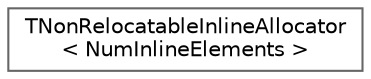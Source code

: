 digraph "Graphical Class Hierarchy"
{
 // INTERACTIVE_SVG=YES
 // LATEX_PDF_SIZE
  bgcolor="transparent";
  edge [fontname=Helvetica,fontsize=10,labelfontname=Helvetica,labelfontsize=10];
  node [fontname=Helvetica,fontsize=10,shape=box,height=0.2,width=0.4];
  rankdir="LR";
  Node0 [id="Node000000",label="TNonRelocatableInlineAllocator\l\< NumInlineElements \>",height=0.2,width=0.4,color="grey40", fillcolor="white", style="filled",URL="$d7/d3d/classTNonRelocatableInlineAllocator.html",tooltip="Implements a variant of TInlineAllocator with a secondary heap allocator that is allowed to store a p..."];
}
